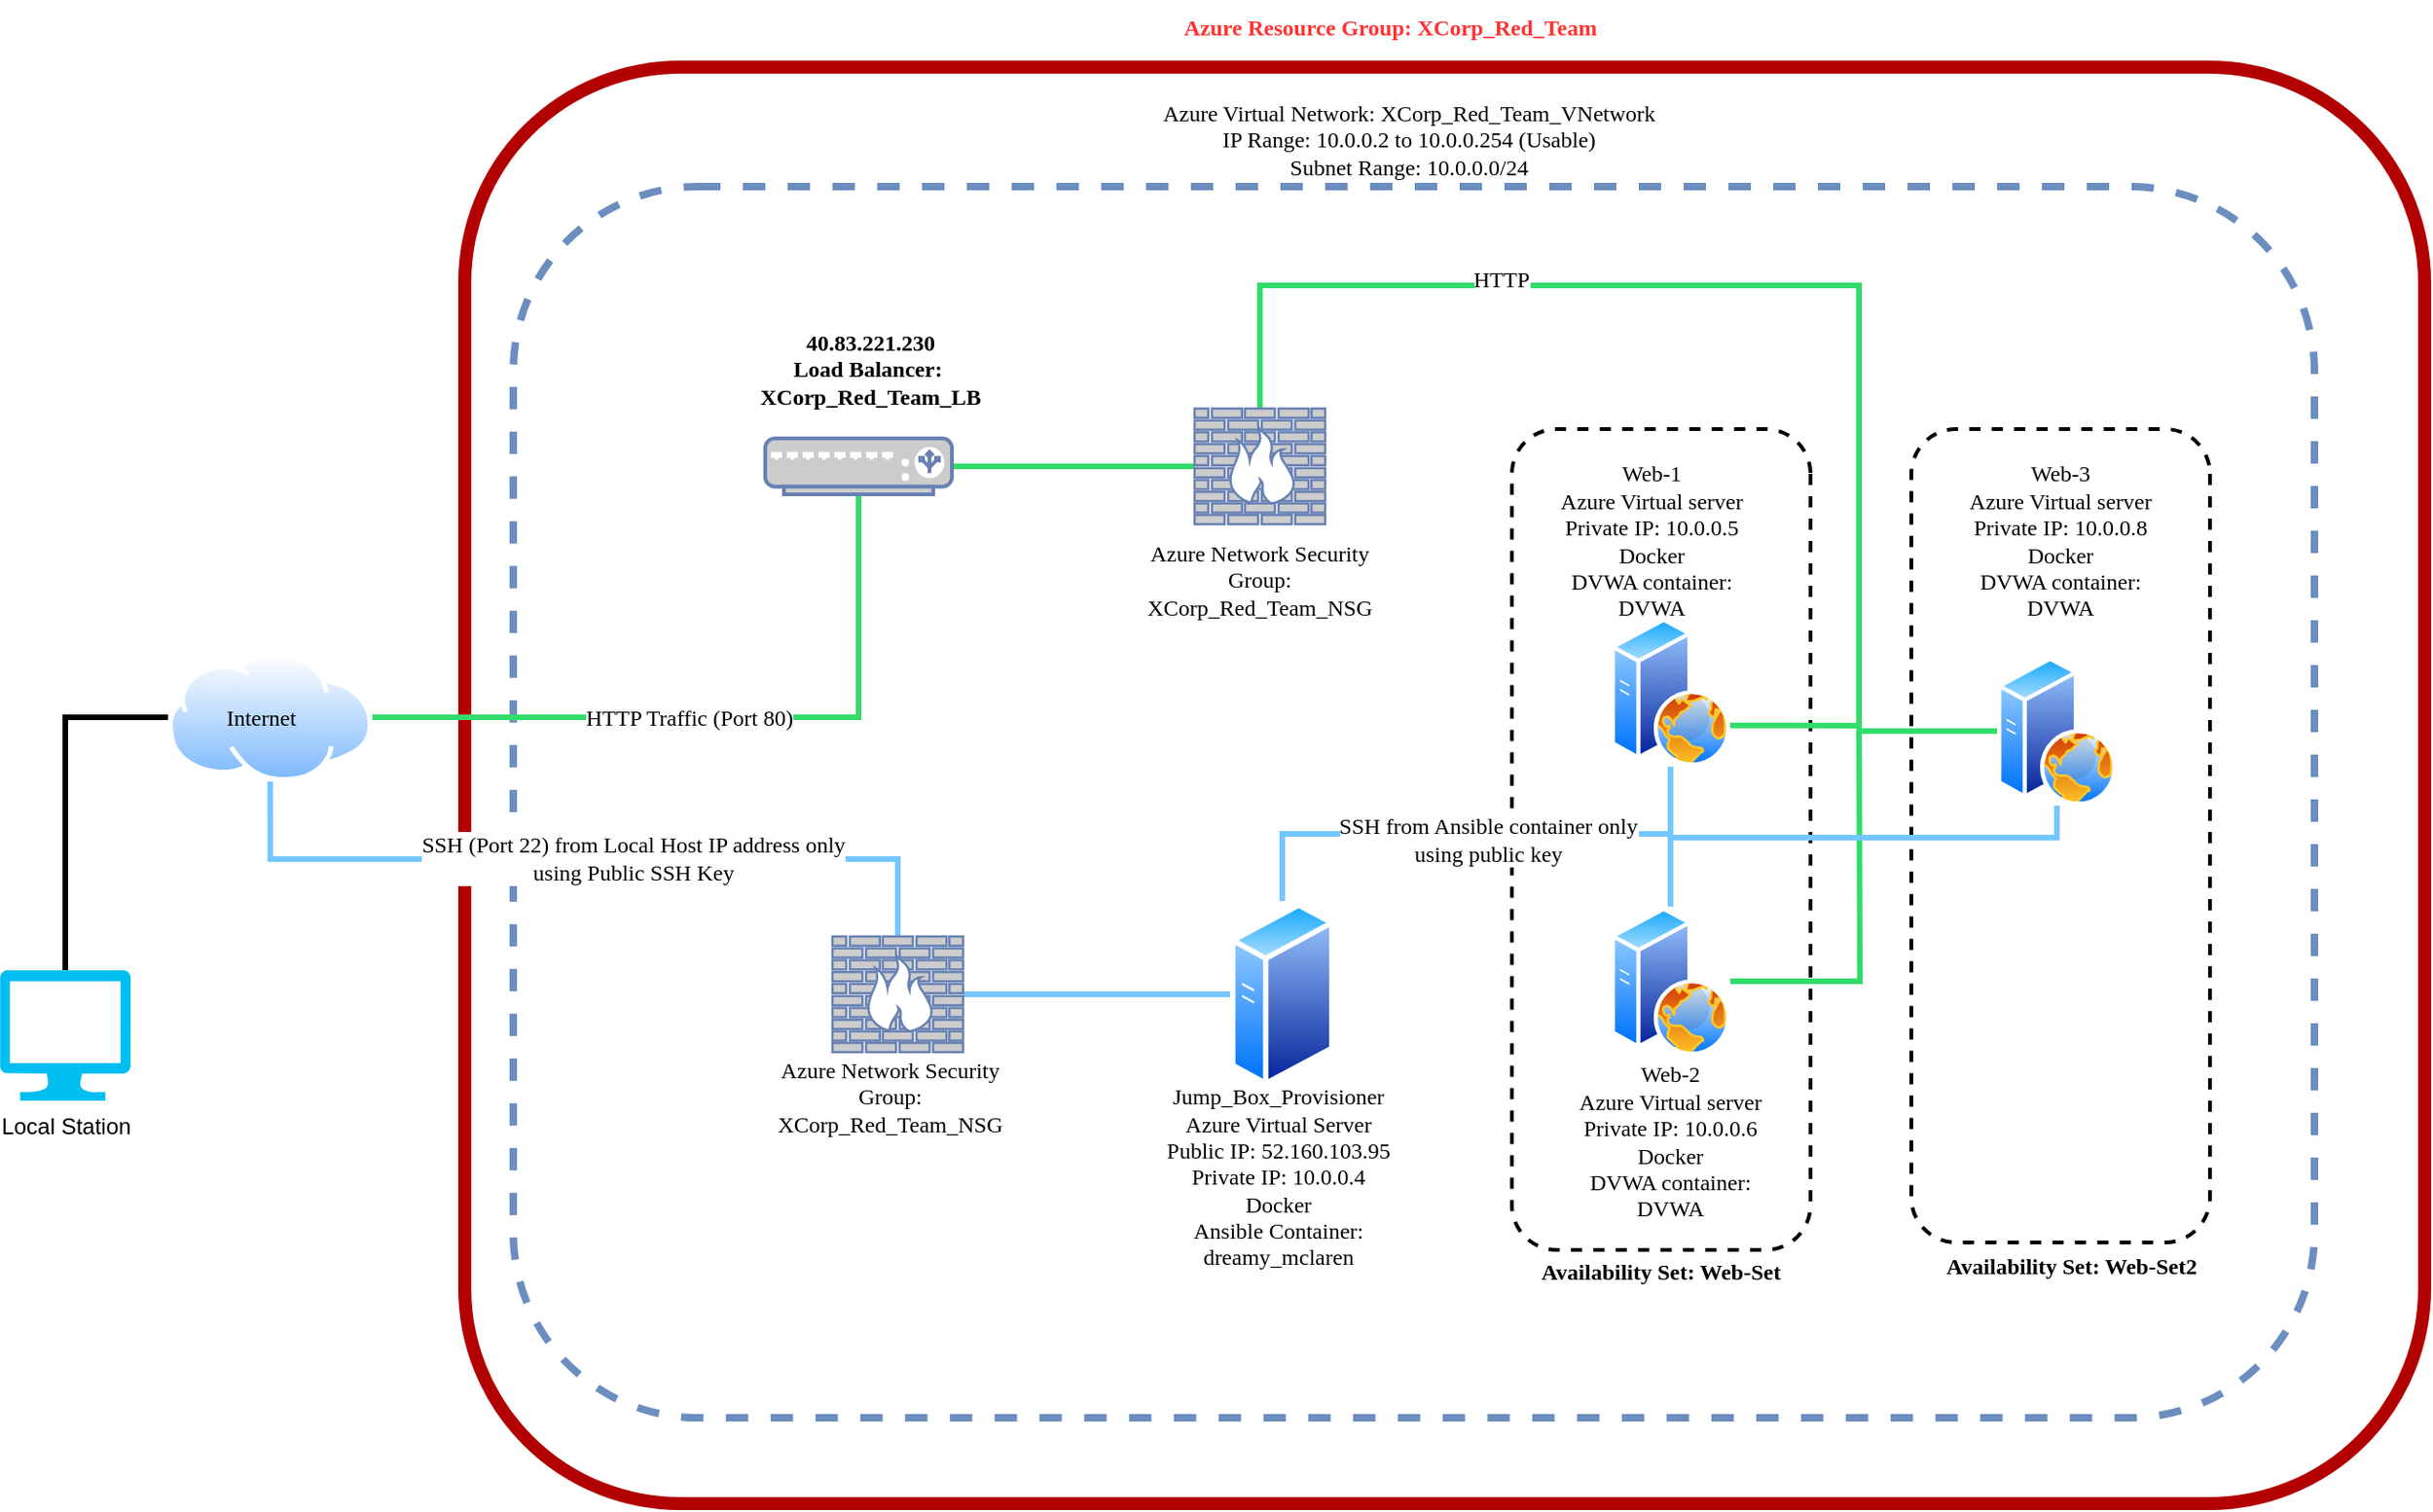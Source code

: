 <mxfile version="15.2.7" type="device"><diagram id="yg3QAcXNEDHMVqcZimYM" name="Page-1"><mxGraphModel dx="1504" dy="855" grid="0" gridSize="10" guides="1" tooltips="1" connect="1" arrows="1" fold="1" page="1" pageScale="1" pageWidth="1400" pageHeight="850" math="0" shadow="0"><root><mxCell id="0"/><mxCell id="1" parent="0"/><mxCell id="YzRm7Rgsn7SsTfz0N4Jv-9" value="" style="rounded=1;whiteSpace=wrap;html=1;fontFamily=Georgia;strokeWidth=4;fillColor=none;gradientColor=#7ea6e0;dashed=1;shadow=0;glass=0;strokeColor=#6c8ebf;" vertex="1" parent="1"><mxGeometry x="295" y="110" width="965" height="660" as="geometry"/></mxCell><mxCell id="YzRm7Rgsn7SsTfz0N4Jv-5" value="" style="rounded=1;whiteSpace=wrap;html=1;strokeWidth=7;fillColor=none;strokeColor=#B20000;fontFamily=Georgia;align=center;fontColor=#ffffff;" vertex="1" parent="1"><mxGeometry x="269" y="46" width="1050" height="770" as="geometry"/></mxCell><mxCell id="YzRm7Rgsn7SsTfz0N4Jv-27" value="" style="rounded=1;whiteSpace=wrap;html=1;shadow=0;glass=0;dashed=1;fontFamily=Georgia;strokeWidth=2;fillColor=none;gradientColor=none;rotation=90;" vertex="1" parent="1"><mxGeometry x="906" y="378" width="436" height="160" as="geometry"/></mxCell><mxCell id="YzRm7Rgsn7SsTfz0N4Jv-26" value="" style="rounded=1;whiteSpace=wrap;html=1;shadow=0;glass=0;dashed=1;fontFamily=Georgia;strokeWidth=2;fillColor=none;gradientColor=none;rotation=90;" vertex="1" parent="1"><mxGeometry x="690" y="380" width="440" height="160" as="geometry"/></mxCell><mxCell id="YzRm7Rgsn7SsTfz0N4Jv-41" style="edgeStyle=orthogonalEdgeStyle;rounded=0;orthogonalLoop=1;jettySize=auto;html=1;exitX=1;exitY=0.5;exitDx=0;exitDy=0;entryX=0.5;entryY=1;entryDx=0;entryDy=0;entryPerimeter=0;fontFamily=Georgia;fontSize=12;startArrow=none;startFill=0;endArrow=none;endFill=0;strokeWidth=3;strokeColor=#32DB6B;" edge="1" parent="1" source="YzRm7Rgsn7SsTfz0N4Jv-1" target="YzRm7Rgsn7SsTfz0N4Jv-8"><mxGeometry relative="1" as="geometry"/></mxCell><mxCell id="YzRm7Rgsn7SsTfz0N4Jv-43" value="HTTP Traffic (Port 80)" style="edgeLabel;html=1;align=center;verticalAlign=middle;resizable=0;points=[];fontSize=12;fontFamily=Georgia;" vertex="1" connectable="0" parent="YzRm7Rgsn7SsTfz0N4Jv-41"><mxGeometry x="-0.108" relative="1" as="geometry"><mxPoint as="offset"/></mxGeometry></mxCell><mxCell id="YzRm7Rgsn7SsTfz0N4Jv-50" style="edgeStyle=orthogonalEdgeStyle;rounded=0;orthogonalLoop=1;jettySize=auto;html=1;exitX=0.5;exitY=1;exitDx=0;exitDy=0;entryX=0.5;entryY=0;entryDx=0;entryDy=0;entryPerimeter=0;fontFamily=Georgia;fontSize=12;startArrow=none;startFill=0;endArrow=none;endFill=0;strokeWidth=3;strokeColor=#73C7FF;" edge="1" parent="1" source="YzRm7Rgsn7SsTfz0N4Jv-1" target="YzRm7Rgsn7SsTfz0N4Jv-7"><mxGeometry relative="1" as="geometry"/></mxCell><mxCell id="YzRm7Rgsn7SsTfz0N4Jv-51" value="SSH (Port 22) from Local Host IP address only&lt;br&gt;using Public SSH Key" style="edgeLabel;html=1;align=center;verticalAlign=middle;resizable=0;points=[];fontSize=12;fontFamily=Georgia;" vertex="1" connectable="0" parent="YzRm7Rgsn7SsTfz0N4Jv-50"><mxGeometry x="0.12" y="2" relative="1" as="geometry"><mxPoint y="1" as="offset"/></mxGeometry></mxCell><object label="&lt;p&gt;&lt;br&gt;&lt;/p&gt;" Internet="" id="YzRm7Rgsn7SsTfz0N4Jv-1"><mxCell style="aspect=fixed;perimeter=ellipsePerimeter;html=1;align=center;shadow=0;dashed=0;spacingTop=3;image;image=img/lib/active_directory/internet_cloud.svg;strokeWidth=4;imageBorder=none;imageBackground=none;" vertex="1" parent="1"><mxGeometry x="110" y="360" width="109.52" height="69" as="geometry"/></mxCell></object><mxCell id="YzRm7Rgsn7SsTfz0N4Jv-45" style="edgeStyle=orthogonalEdgeStyle;rounded=0;orthogonalLoop=1;jettySize=auto;html=1;exitX=0.5;exitY=0;exitDx=0;exitDy=0;exitPerimeter=0;entryX=0;entryY=0.5;entryDx=0;entryDy=0;fontFamily=Georgia;fontSize=12;startArrow=none;startFill=0;endArrow=none;endFill=0;strokeWidth=3;" edge="1" parent="1" source="YzRm7Rgsn7SsTfz0N4Jv-3" target="YzRm7Rgsn7SsTfz0N4Jv-1"><mxGeometry relative="1" as="geometry"/></mxCell><mxCell id="YzRm7Rgsn7SsTfz0N4Jv-3" value="Local Station" style="verticalLabelPosition=bottom;html=1;verticalAlign=top;align=center;strokeColor=none;fillColor=#00BEF2;shape=mxgraph.azure.computer;pointerEvents=1;" vertex="1" parent="1"><mxGeometry x="20" y="530" width="70" height="70" as="geometry"/></mxCell><mxCell id="YzRm7Rgsn7SsTfz0N4Jv-6" value="&lt;font style=&quot;font-size: 12px&quot; color=&quot;#ff3333&quot;&gt;&lt;b&gt;Azure Resource Group: XCorp_Red_Team&lt;/b&gt;&lt;/font&gt;" style="text;html=1;strokeColor=none;fillColor=none;align=center;verticalAlign=middle;whiteSpace=wrap;rounded=0;fontFamily=Georgia;" vertex="1" parent="1"><mxGeometry x="620" y="10" width="290" height="30" as="geometry"/></mxCell><mxCell id="YzRm7Rgsn7SsTfz0N4Jv-56" style="edgeStyle=orthogonalEdgeStyle;rounded=0;orthogonalLoop=1;jettySize=auto;html=1;exitX=1;exitY=0.5;exitDx=0;exitDy=0;exitPerimeter=0;entryX=0;entryY=0.5;entryDx=0;entryDy=0;fontFamily=Georgia;fontSize=12;startArrow=none;startFill=0;endArrow=none;endFill=0;strokeWidth=3;strokeColor=#73C7FF;" edge="1" parent="1" source="YzRm7Rgsn7SsTfz0N4Jv-7" target="YzRm7Rgsn7SsTfz0N4Jv-25"><mxGeometry relative="1" as="geometry"/></mxCell><mxCell id="YzRm7Rgsn7SsTfz0N4Jv-7" value="" style="fontColor=#0066CC;verticalAlign=top;verticalLabelPosition=bottom;labelPosition=center;align=center;html=1;outlineConnect=0;fillColor=#CCCCCC;strokeColor=#6881B3;gradientColor=none;gradientDirection=north;strokeWidth=2;shape=mxgraph.networks.firewall;fontFamily=Georgia;" vertex="1" parent="1"><mxGeometry x="466" y="512" width="70" height="62" as="geometry"/></mxCell><mxCell id="YzRm7Rgsn7SsTfz0N4Jv-55" style="edgeStyle=orthogonalEdgeStyle;rounded=0;orthogonalLoop=1;jettySize=auto;html=1;exitX=1;exitY=0.5;exitDx=0;exitDy=0;exitPerimeter=0;fontFamily=Georgia;fontSize=12;startArrow=none;startFill=0;endArrow=none;endFill=0;strokeWidth=3;entryX=0;entryY=0.5;entryDx=0;entryDy=0;entryPerimeter=0;strokeColor=#32DB6B;" edge="1" parent="1" source="YzRm7Rgsn7SsTfz0N4Jv-8" target="YzRm7Rgsn7SsTfz0N4Jv-23"><mxGeometry relative="1" as="geometry"/></mxCell><mxCell id="YzRm7Rgsn7SsTfz0N4Jv-8" value="" style="fontColor=#0066CC;verticalAlign=top;verticalLabelPosition=bottom;labelPosition=center;align=center;html=1;outlineConnect=0;fillColor=#CCCCCC;strokeColor=#6881B3;gradientColor=none;gradientDirection=north;strokeWidth=2;shape=mxgraph.networks.load_balancer;fontFamily=Georgia;" vertex="1" parent="1"><mxGeometry x="430" y="245" width="100" height="30" as="geometry"/></mxCell><mxCell id="YzRm7Rgsn7SsTfz0N4Jv-10" value="Azure Virtual Network: XCorp_Red_Team_VNetwork&lt;br&gt;IP Range: 10.0.0.2 to 10.0.0.254 (Usable)&lt;br&gt;Subnet Range: 10.0.0.0/24" style="text;html=1;strokeColor=none;fillColor=none;align=center;verticalAlign=middle;whiteSpace=wrap;rounded=0;shadow=0;glass=0;dashed=1;fontFamily=Georgia;" vertex="1" parent="1"><mxGeometry x="530" y="60" width="490" height="50" as="geometry"/></mxCell><mxCell id="YzRm7Rgsn7SsTfz0N4Jv-68" style="edgeStyle=orthogonalEdgeStyle;rounded=0;orthogonalLoop=1;jettySize=auto;html=1;exitX=1;exitY=0.75;exitDx=0;exitDy=0;fontFamily=Georgia;fontSize=12;startArrow=none;startFill=0;endArrow=none;endFill=0;strokeWidth=3;fillColor=#cdeb8b;strokeColor=#32DB6B;" edge="1" parent="1" source="YzRm7Rgsn7SsTfz0N4Jv-15"><mxGeometry relative="1" as="geometry"><mxPoint x="1016" y="399" as="targetPoint"/></mxGeometry></mxCell><mxCell id="YzRm7Rgsn7SsTfz0N4Jv-15" value="" style="aspect=fixed;perimeter=ellipsePerimeter;html=1;align=center;shadow=0;dashed=0;spacingTop=3;image;image=img/lib/active_directory/web_server.svg;glass=0;fontFamily=Georgia;strokeWidth=7;fillColor=none;gradientColor=none;" vertex="1" parent="1"><mxGeometry x="883" y="341" width="64" height="80" as="geometry"/></mxCell><mxCell id="YzRm7Rgsn7SsTfz0N4Jv-66" style="edgeStyle=orthogonalEdgeStyle;rounded=0;orthogonalLoop=1;jettySize=auto;html=1;exitX=1;exitY=0.5;exitDx=0;exitDy=0;fontFamily=Georgia;fontSize=12;startArrow=none;startFill=0;endArrow=none;endFill=0;strokeWidth=3;strokeColor=#32DB6B;" edge="1" parent="1" source="YzRm7Rgsn7SsTfz0N4Jv-16"><mxGeometry relative="1" as="geometry"><mxPoint x="1016" y="401" as="targetPoint"/></mxGeometry></mxCell><mxCell id="YzRm7Rgsn7SsTfz0N4Jv-16" value="" style="aspect=fixed;perimeter=ellipsePerimeter;html=1;align=center;shadow=0;dashed=0;spacingTop=3;image;image=img/lib/active_directory/web_server.svg;glass=0;fontFamily=Georgia;strokeWidth=7;fillColor=none;gradientColor=none;" vertex="1" parent="1"><mxGeometry x="883" y="496" width="64" height="80" as="geometry"/></mxCell><mxCell id="YzRm7Rgsn7SsTfz0N4Jv-62" style="edgeStyle=orthogonalEdgeStyle;rounded=0;orthogonalLoop=1;jettySize=auto;html=1;exitX=0.5;exitY=1;exitDx=0;exitDy=0;fontFamily=Georgia;fontSize=12;startArrow=none;startFill=0;endArrow=none;endFill=0;strokeWidth=3;strokeColor=#73C7FF;" edge="1" parent="1" source="YzRm7Rgsn7SsTfz0N4Jv-17"><mxGeometry relative="1" as="geometry"><mxPoint x="915" y="459" as="targetPoint"/><Array as="points"><mxPoint x="1122" y="459"/></Array></mxGeometry></mxCell><mxCell id="YzRm7Rgsn7SsTfz0N4Jv-17" value="" style="aspect=fixed;perimeter=ellipsePerimeter;html=1;align=center;shadow=0;dashed=0;spacingTop=3;image;image=img/lib/active_directory/web_server.svg;glass=0;fontFamily=Georgia;strokeWidth=7;fillColor=none;gradientColor=none;" vertex="1" parent="1"><mxGeometry x="1090" y="361.9" width="64" height="80" as="geometry"/></mxCell><mxCell id="YzRm7Rgsn7SsTfz0N4Jv-65" style="edgeStyle=orthogonalEdgeStyle;rounded=0;orthogonalLoop=1;jettySize=auto;html=1;exitX=0.5;exitY=0;exitDx=0;exitDy=0;exitPerimeter=0;entryX=0;entryY=0.5;entryDx=0;entryDy=0;fontFamily=Georgia;fontSize=12;startArrow=none;startFill=0;endArrow=none;endFill=0;strokeWidth=3;fillColor=#cdeb8b;strokeColor=#32DB6B;" edge="1" parent="1" source="YzRm7Rgsn7SsTfz0N4Jv-23" target="YzRm7Rgsn7SsTfz0N4Jv-17"><mxGeometry relative="1" as="geometry"><Array as="points"><mxPoint x="695" y="163"/><mxPoint x="1016" y="163"/><mxPoint x="1016" y="402"/></Array></mxGeometry></mxCell><mxCell id="YzRm7Rgsn7SsTfz0N4Jv-71" value="HTTP" style="edgeLabel;html=1;align=center;verticalAlign=middle;resizable=0;points=[];fontSize=12;fontFamily=Georgia;" vertex="1" connectable="0" parent="YzRm7Rgsn7SsTfz0N4Jv-65"><mxGeometry x="-0.443" y="3" relative="1" as="geometry"><mxPoint as="offset"/></mxGeometry></mxCell><mxCell id="YzRm7Rgsn7SsTfz0N4Jv-23" value="" style="fontColor=#0066CC;verticalAlign=top;verticalLabelPosition=bottom;labelPosition=center;align=center;html=1;outlineConnect=0;fillColor=#CCCCCC;strokeColor=#6881B3;gradientColor=none;gradientDirection=north;strokeWidth=2;shape=mxgraph.networks.firewall;fontFamily=Georgia;" vertex="1" parent="1"><mxGeometry x="660" y="229" width="70" height="62" as="geometry"/></mxCell><mxCell id="YzRm7Rgsn7SsTfz0N4Jv-60" style="edgeStyle=elbowEdgeStyle;rounded=0;orthogonalLoop=1;jettySize=auto;html=1;exitX=0.5;exitY=0;exitDx=0;exitDy=0;entryX=0.5;entryY=1;entryDx=0;entryDy=0;fontFamily=Georgia;fontSize=12;startArrow=none;startFill=0;endArrow=none;endFill=0;strokeWidth=3;elbow=vertical;strokeColor=#73C7FF;" edge="1" parent="1" source="YzRm7Rgsn7SsTfz0N4Jv-25" target="YzRm7Rgsn7SsTfz0N4Jv-15"><mxGeometry relative="1" as="geometry"/></mxCell><mxCell id="YzRm7Rgsn7SsTfz0N4Jv-63" value="SSH from Ansible container only&lt;br&gt;using public key" style="edgeLabel;html=1;align=center;verticalAlign=middle;resizable=0;points=[];fontSize=12;fontFamily=Georgia;" vertex="1" connectable="0" parent="YzRm7Rgsn7SsTfz0N4Jv-60"><mxGeometry x="-0.449" y="-3" relative="1" as="geometry"><mxPoint x="69" as="offset"/></mxGeometry></mxCell><mxCell id="YzRm7Rgsn7SsTfz0N4Jv-25" value="" style="aspect=fixed;perimeter=ellipsePerimeter;html=1;align=center;shadow=0;dashed=0;spacingTop=3;image;image=img/lib/active_directory/generic_server.svg;glass=0;fontFamily=Georgia;strokeWidth=7;fillColor=none;gradientColor=none;" vertex="1" parent="1"><mxGeometry x="679" y="493" width="56" height="100" as="geometry"/></mxCell><mxCell id="YzRm7Rgsn7SsTfz0N4Jv-30" value="Availability Set: Web-Set" style="text;html=1;strokeColor=none;fillColor=none;align=center;verticalAlign=middle;whiteSpace=wrap;rounded=0;shadow=0;glass=0;fontFamily=Georgia;strokeWidth=5;fontSize=12;fontStyle=1" vertex="1" parent="1"><mxGeometry x="830" y="682" width="160" height="20" as="geometry"/></mxCell><mxCell id="YzRm7Rgsn7SsTfz0N4Jv-31" value="Availability Set: Web-Set2" style="text;html=1;strokeColor=none;fillColor=none;align=center;verticalAlign=middle;whiteSpace=wrap;rounded=0;shadow=0;glass=0;fontFamily=Georgia;strokeWidth=5;fontStyle=1" vertex="1" parent="1"><mxGeometry x="1040" y="679" width="180" height="20" as="geometry"/></mxCell><mxCell id="YzRm7Rgsn7SsTfz0N4Jv-32" value="Web-1&lt;br&gt;Azure Virtual server&lt;br&gt;Private IP: 10.0.0.5&lt;br&gt;Docker&lt;br&gt;DVWA container: DVWA" style="text;html=1;strokeColor=none;fillColor=none;align=center;verticalAlign=middle;whiteSpace=wrap;rounded=0;shadow=0;glass=0;fontFamily=Georgia;fontSize=12;" vertex="1" parent="1"><mxGeometry x="850" y="250" width="110" height="100" as="geometry"/></mxCell><mxCell id="YzRm7Rgsn7SsTfz0N4Jv-33" value="Jump_Box_Provisioner&lt;br&gt;Azure Virtual Server&lt;br&gt;Public IP: 52.160.103.95&lt;br&gt;Private IP: 10.0.0.4&lt;br&gt;Docker&lt;br&gt;Ansible Container: dreamy_mclaren" style="text;html=1;strokeColor=none;fillColor=none;align=center;verticalAlign=middle;whiteSpace=wrap;rounded=0;shadow=0;glass=0;fontFamily=Georgia;fontSize=12;" vertex="1" parent="1"><mxGeometry x="633" y="596" width="144" height="90" as="geometry"/></mxCell><mxCell id="YzRm7Rgsn7SsTfz0N4Jv-34" value="Web-3&lt;br&gt;Azure Virtual server&lt;br&gt;Private IP: 10.0.0.8&lt;br&gt;Docker&lt;br&gt;DVWA container: DVWA" style="text;html=1;strokeColor=none;fillColor=none;align=center;verticalAlign=middle;whiteSpace=wrap;rounded=0;shadow=0;glass=0;fontFamily=Georgia;fontSize=12;" vertex="1" parent="1"><mxGeometry x="1069" y="250" width="110" height="100" as="geometry"/></mxCell><mxCell id="YzRm7Rgsn7SsTfz0N4Jv-61" style="edgeStyle=orthogonalEdgeStyle;rounded=0;orthogonalLoop=1;jettySize=auto;html=1;fontFamily=Georgia;fontSize=12;startArrow=none;startFill=0;endArrow=none;endFill=0;strokeWidth=3;strokeColor=#73C7FF;" edge="1" parent="1" source="YzRm7Rgsn7SsTfz0N4Jv-16"><mxGeometry relative="1" as="geometry"><mxPoint x="915" y="458" as="targetPoint"/></mxGeometry></mxCell><mxCell id="YzRm7Rgsn7SsTfz0N4Jv-35" value="Web-2&lt;br&gt;Azure Virtual server&lt;br&gt;Private IP: 10.0.0.6&lt;br&gt;Docker&lt;br&gt;DVWA container: DVWA" style="text;html=1;strokeColor=none;fillColor=none;align=center;verticalAlign=middle;whiteSpace=wrap;rounded=0;shadow=0;glass=0;fontFamily=Georgia;fontSize=12;" vertex="1" parent="1"><mxGeometry x="860" y="572" width="110" height="100" as="geometry"/></mxCell><mxCell id="YzRm7Rgsn7SsTfz0N4Jv-36" value="&lt;b&gt;40.83.221.230&lt;br&gt;Load Balancer:&amp;nbsp; XCorp_Red_Team_LB&lt;/b&gt;" style="text;html=1;strokeColor=none;fillColor=none;align=center;verticalAlign=middle;whiteSpace=wrap;rounded=0;shadow=0;glass=0;fontFamily=Georgia;fontSize=12;" vertex="1" parent="1"><mxGeometry x="404" y="170" width="165" height="75" as="geometry"/></mxCell><mxCell id="YzRm7Rgsn7SsTfz0N4Jv-37" value="Azure Network Security Group: XCorp_Red_Team_NSG" style="text;html=1;strokeColor=none;fillColor=none;align=center;verticalAlign=middle;whiteSpace=wrap;rounded=0;shadow=0;glass=0;fontFamily=Georgia;fontSize=12;" vertex="1" parent="1"><mxGeometry x="623" y="293" width="144" height="55" as="geometry"/></mxCell><mxCell id="YzRm7Rgsn7SsTfz0N4Jv-40" value="Azure Network Security Group: XCorp_Red_Team_NSG" style="text;html=1;strokeColor=none;fillColor=none;align=center;verticalAlign=middle;whiteSpace=wrap;rounded=0;shadow=0;glass=0;fontFamily=Georgia;fontSize=12;" vertex="1" parent="1"><mxGeometry x="425" y="574" width="144" height="48" as="geometry"/></mxCell><mxCell id="YzRm7Rgsn7SsTfz0N4Jv-52" value="Internet" style="text;html=1;strokeColor=none;fillColor=none;align=center;verticalAlign=middle;whiteSpace=wrap;rounded=0;shadow=0;glass=0;fontFamily=Georgia;fontSize=12;" vertex="1" parent="1"><mxGeometry x="140" y="385" width="40" height="20" as="geometry"/></mxCell></root></mxGraphModel></diagram></mxfile>